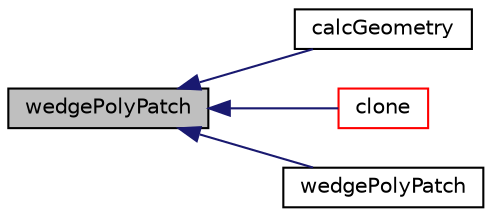 digraph "wedgePolyPatch"
{
  bgcolor="transparent";
  edge [fontname="Helvetica",fontsize="10",labelfontname="Helvetica",labelfontsize="10"];
  node [fontname="Helvetica",fontsize="10",shape=record];
  rankdir="LR";
  Node1 [label="wedgePolyPatch",height=0.2,width=0.4,color="black", fillcolor="grey75", style="filled", fontcolor="black"];
  Node1 -> Node2 [dir="back",color="midnightblue",fontsize="10",style="solid",fontname="Helvetica"];
  Node2 [label="calcGeometry",height=0.2,width=0.4,color="black",URL="$a28625.html#a58bb4c0382e9ee570811fb3f005a0a97",tooltip="Calculate the patch geometry. "];
  Node1 -> Node3 [dir="back",color="midnightblue",fontsize="10",style="solid",fontname="Helvetica"];
  Node3 [label="clone",height=0.2,width=0.4,color="red",URL="$a28625.html#adbf8c0a436d777bd346c3ab2a4b087df",tooltip="Construct and return a clone, resetting the boundary mesh. "];
  Node1 -> Node5 [dir="back",color="midnightblue",fontsize="10",style="solid",fontname="Helvetica"];
  Node5 [label="wedgePolyPatch",height=0.2,width=0.4,color="black",URL="$a28625.html#a469325c474067a8713a7e39d688e1afb",tooltip="Construct from dictionary. "];
}
